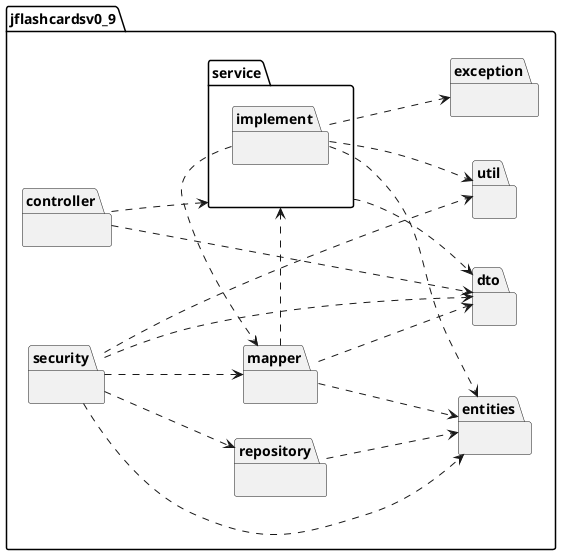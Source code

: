 @startuml
package "jflashcardsv0_9" {
    package "controller" {
    }

    package "dto" {
    }

    package "entities" {
    }

    package "exception" {
    }

    package "mapper" {
    }

    package "repository" {
    }

    package "security" {
    }

    package "service" {
    }

    package "service.implement" {
    }

    package "util" {
    }
}
controller -.-> service
controller -.-> dto
mapper -.-> dto
mapper -.-> service
mapper -.-> entities
repository -.-> entities
security -.-> util
security -.-> entities
security -.-> dto
security -.-> repository
security -.-> mapper
service -.-> dto
implement -.-> exception
implement -.-> entities
implement -.-> util
implement -.-> mapper
left to right direction
@enduml